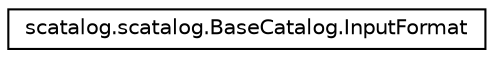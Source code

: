 digraph G
{
  edge [fontname="Helvetica",fontsize="10",labelfontname="Helvetica",labelfontsize="10"];
  node [fontname="Helvetica",fontsize="10",shape=record];
  rankdir=LR;
  Node1 [label="scatalog.scatalog.BaseCatalog.InputFormat",height=0.2,width=0.4,color="black", fillcolor="white", style="filled",URL="$classscatalog_1_1scatalog_1_1BaseCatalog_1_1InputFormat.html",tooltip="Supported input catalog formats."];
}
